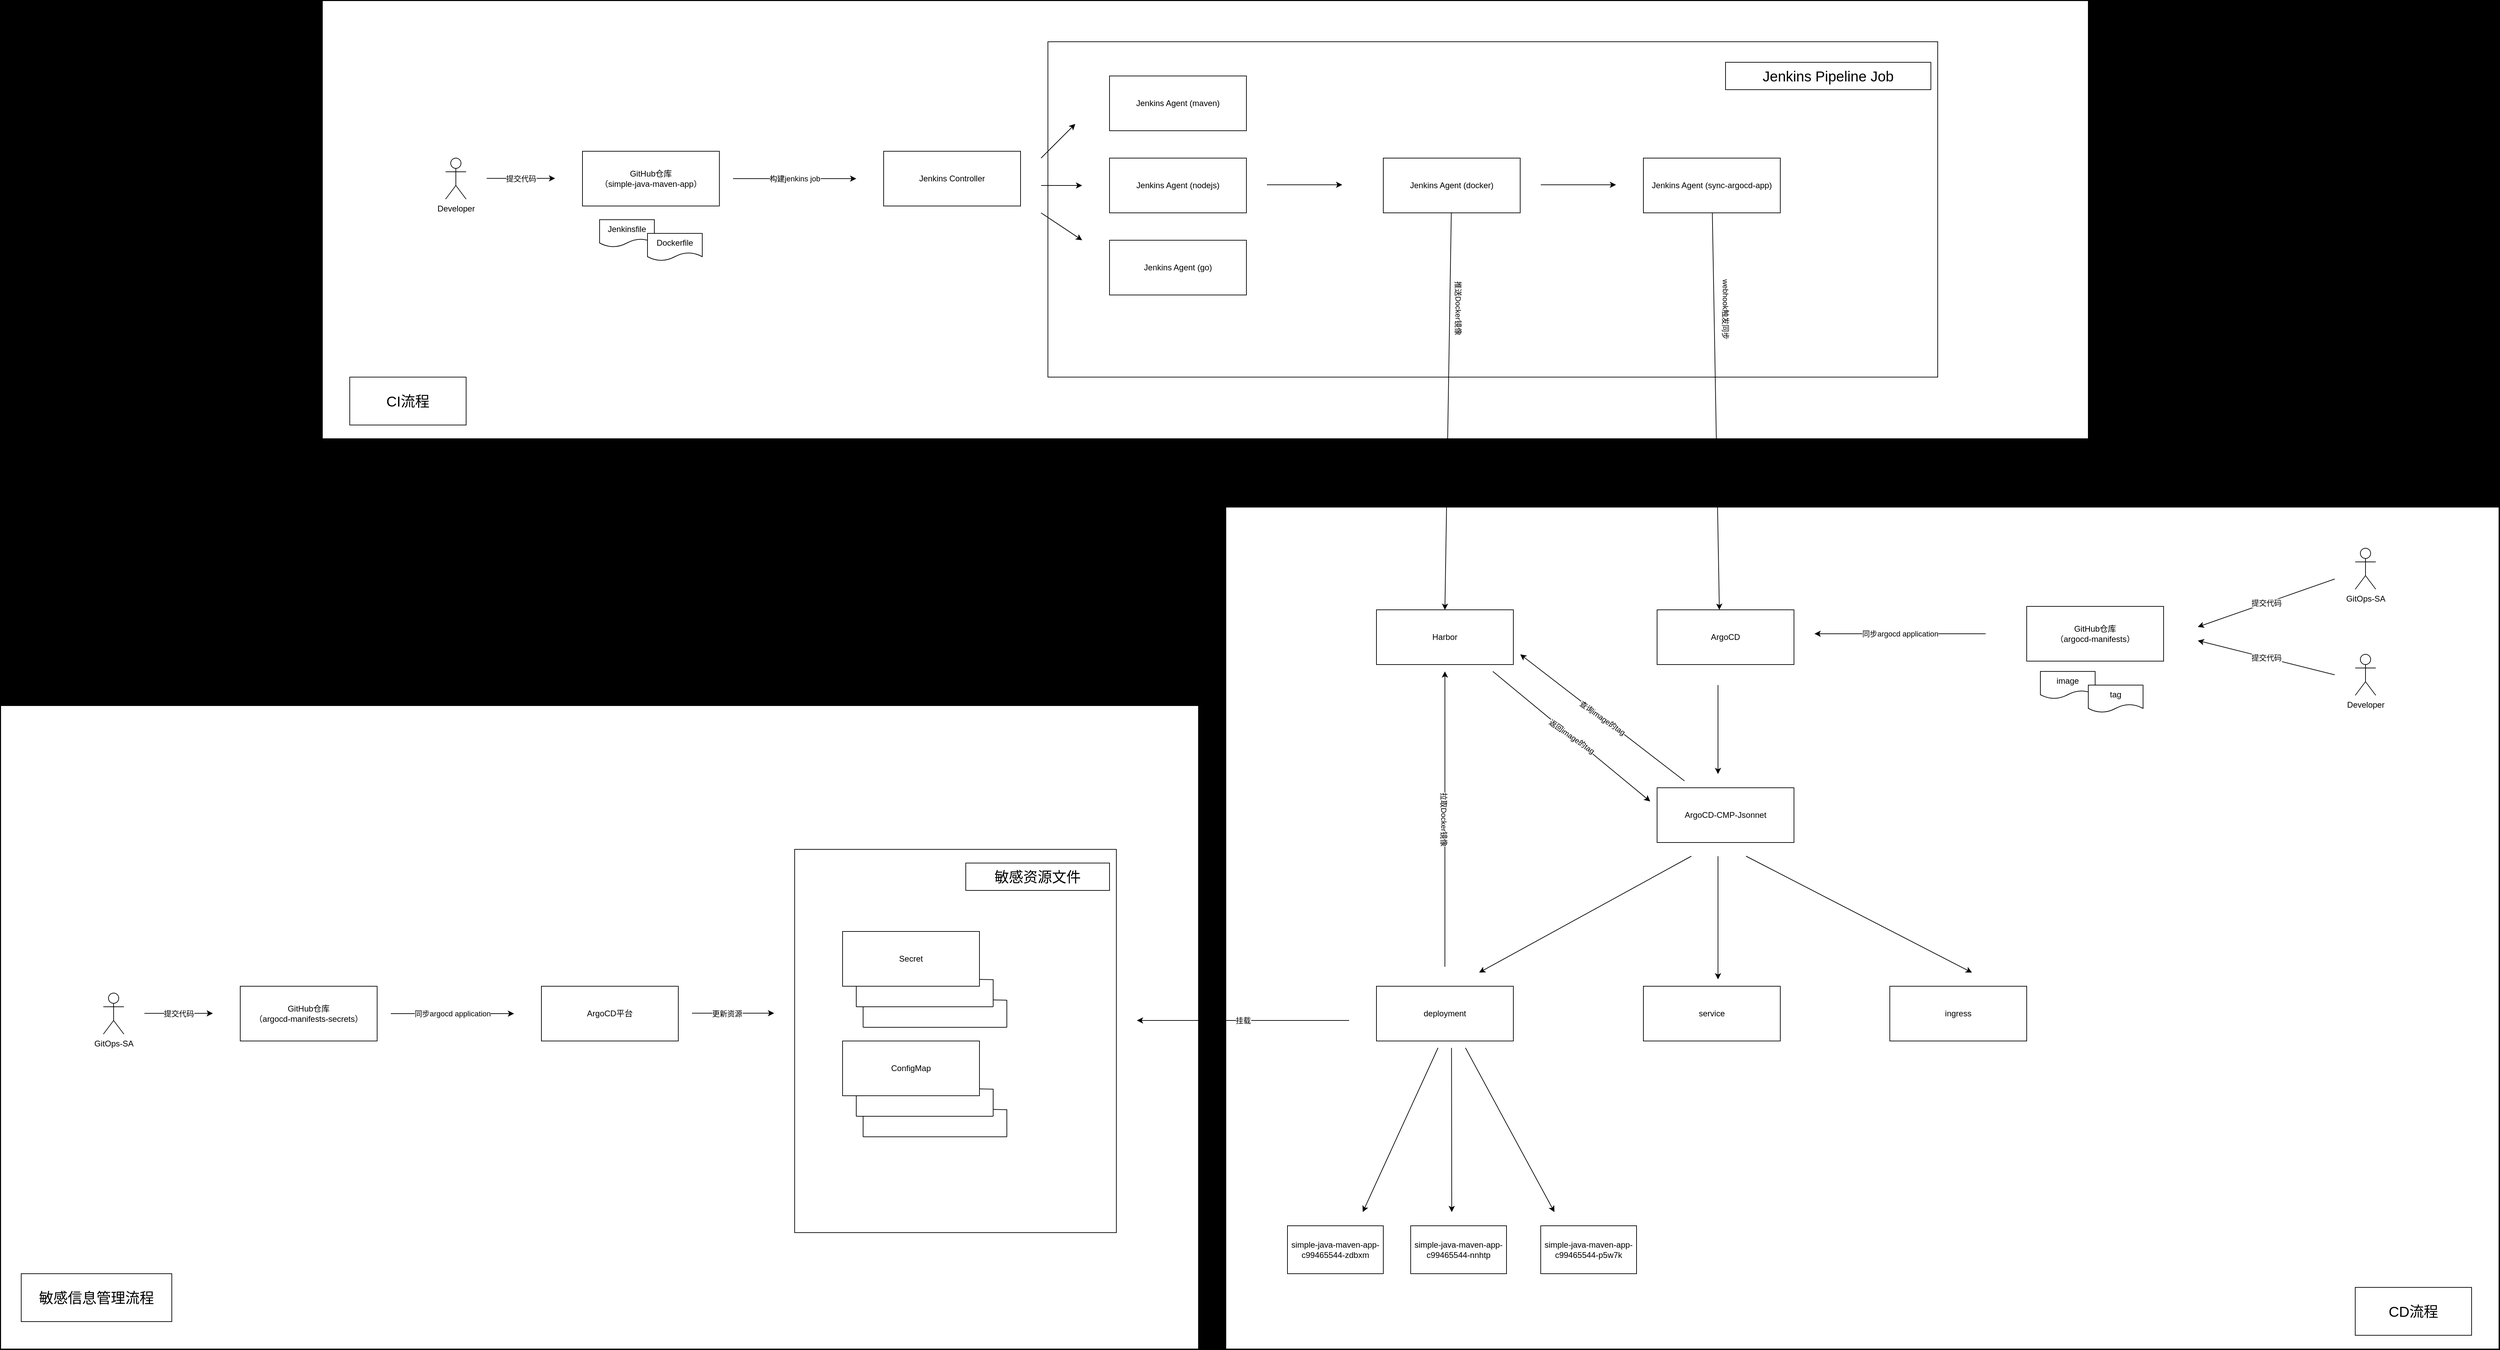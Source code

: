 <mxfile version="27.0.9">
  <diagram name="第 1 页" id="5HyX7SRCrdXtjMvmTIK7">
    <mxGraphModel dx="3178" dy="1848" grid="1" gridSize="10" guides="1" tooltips="1" connect="1" arrows="1" fold="1" page="1" pageScale="1" pageWidth="1920" pageHeight="1200" background="#000000" math="0" shadow="0">
      <root>
        <mxCell id="0" />
        <mxCell id="1" parent="0" />
        <mxCell id="itl_u60emXafwgLW5-W6-6" value="" style="rounded=0;whiteSpace=wrap;html=1;" vertex="1" parent="1">
          <mxGeometry x="80" y="1220" width="1750" height="940" as="geometry" />
        </mxCell>
        <mxCell id="itl_u60emXafwgLW5-W6-3" value="" style="rounded=0;whiteSpace=wrap;html=1;" vertex="1" parent="1">
          <mxGeometry x="1870" y="930" width="1860" height="1230" as="geometry" />
        </mxCell>
        <mxCell id="itl_u60emXafwgLW5-W6-1" value="" style="rounded=0;whiteSpace=wrap;html=1;" vertex="1" parent="1">
          <mxGeometry x="550" y="190" width="2580" height="640" as="geometry" />
        </mxCell>
        <mxCell id="Ol25Mjr4HjbO76KpwRX4-79" value="" style="rounded=0;whiteSpace=wrap;html=1;" parent="1" vertex="1">
          <mxGeometry x="1240" y="1430" width="470" height="560" as="geometry" />
        </mxCell>
        <mxCell id="Ol25Mjr4HjbO76KpwRX4-76" value="" style="rounded=0;whiteSpace=wrap;html=1;" parent="1" vertex="1">
          <mxGeometry x="1610" y="250" width="1300" height="490" as="geometry" />
        </mxCell>
        <mxCell id="HNAe3Z1kj6rOSVass_iy-4" value="GitHub仓库&lt;div&gt;（argocd-manifests-secrets）&lt;/div&gt;" style="rounded=0;whiteSpace=wrap;html=1;" parent="1" vertex="1">
          <mxGeometry x="430" y="1630" width="200" height="80" as="geometry" />
        </mxCell>
        <mxCell id="HNAe3Z1kj6rOSVass_iy-5" value="GitOps-SA" style="shape=umlActor;verticalLabelPosition=bottom;verticalAlign=top;html=1;outlineConnect=0;" parent="1" vertex="1">
          <mxGeometry x="230" y="1640" width="30" height="60" as="geometry" />
        </mxCell>
        <mxCell id="HNAe3Z1kj6rOSVass_iy-7" value="" style="endArrow=classic;html=1;rounded=0;" parent="1" edge="1">
          <mxGeometry relative="1" as="geometry">
            <mxPoint x="290" y="1669.66" as="sourcePoint" />
            <mxPoint x="390" y="1669.66" as="targetPoint" />
          </mxGeometry>
        </mxCell>
        <mxCell id="HNAe3Z1kj6rOSVass_iy-8" value="提交代码" style="edgeLabel;resizable=0;html=1;;align=center;verticalAlign=middle;" parent="HNAe3Z1kj6rOSVass_iy-7" connectable="0" vertex="1">
          <mxGeometry relative="1" as="geometry" />
        </mxCell>
        <mxCell id="HNAe3Z1kj6rOSVass_iy-10" value="" style="endArrow=classic;html=1;" parent="1" edge="1">
          <mxGeometry relative="1" as="geometry">
            <mxPoint x="650" y="1670" as="sourcePoint" />
            <mxPoint x="830" y="1670" as="targetPoint" />
          </mxGeometry>
        </mxCell>
        <mxCell id="HNAe3Z1kj6rOSVass_iy-11" value="同步argocd application" style="edgeLabel;resizable=0;html=1;;align=center;verticalAlign=middle;" parent="HNAe3Z1kj6rOSVass_iy-10" connectable="0" vertex="1">
          <mxGeometry relative="1" as="geometry" />
        </mxCell>
        <mxCell id="HNAe3Z1kj6rOSVass_iy-12" value="ArgoCD平台" style="rounded=0;whiteSpace=wrap;html=1;" parent="1" vertex="1">
          <mxGeometry x="870" y="1630" width="200" height="80" as="geometry" />
        </mxCell>
        <mxCell id="HNAe3Z1kj6rOSVass_iy-16" value="" style="endArrow=classic;html=1;rounded=0;" parent="1" edge="1">
          <mxGeometry width="50" height="50" relative="1" as="geometry">
            <mxPoint x="1090" y="1669.41" as="sourcePoint" />
            <mxPoint x="1210" y="1669.41" as="targetPoint" />
          </mxGeometry>
        </mxCell>
        <mxCell id="HNAe3Z1kj6rOSVass_iy-17" value="更新资源" style="edgeLabel;html=1;align=center;verticalAlign=middle;resizable=0;points=[];" parent="HNAe3Z1kj6rOSVass_iy-16" vertex="1" connectable="0">
          <mxGeometry x="-0.16" relative="1" as="geometry">
            <mxPoint as="offset" />
          </mxGeometry>
        </mxCell>
        <mxCell id="HNAe3Z1kj6rOSVass_iy-18" value="Secret" style="rounded=0;whiteSpace=wrap;html=1;" parent="1" vertex="1">
          <mxGeometry x="1310" y="1550" width="200" height="80" as="geometry" />
        </mxCell>
        <mxCell id="HNAe3Z1kj6rOSVass_iy-20" value="" style="endArrow=none;html=1;rounded=0;" parent="1" edge="1">
          <mxGeometry width="50" height="50" relative="1" as="geometry">
            <mxPoint x="1330" y="1660" as="sourcePoint" />
            <mxPoint x="1330" y="1630" as="targetPoint" />
          </mxGeometry>
        </mxCell>
        <mxCell id="HNAe3Z1kj6rOSVass_iy-23" value="" style="endArrow=none;html=1;rounded=0;" parent="1" edge="1">
          <mxGeometry width="50" height="50" relative="1" as="geometry">
            <mxPoint x="1530" y="1660" as="sourcePoint" />
            <mxPoint x="1530" y="1620" as="targetPoint" />
          </mxGeometry>
        </mxCell>
        <mxCell id="HNAe3Z1kj6rOSVass_iy-24" value="" style="endArrow=none;html=1;rounded=0;" parent="1" edge="1">
          <mxGeometry width="50" height="50" relative="1" as="geometry">
            <mxPoint x="1330" y="1660" as="sourcePoint" />
            <mxPoint x="1530" y="1660" as="targetPoint" />
            <Array as="points">
              <mxPoint x="1360" y="1660" />
            </Array>
          </mxGeometry>
        </mxCell>
        <mxCell id="HNAe3Z1kj6rOSVass_iy-25" value="" style="endArrow=none;html=1;rounded=0;" parent="1" edge="1">
          <mxGeometry width="50" height="50" relative="1" as="geometry">
            <mxPoint x="1510" y="1620" as="sourcePoint" />
            <mxPoint x="1530" y="1620.4" as="targetPoint" />
          </mxGeometry>
        </mxCell>
        <mxCell id="HNAe3Z1kj6rOSVass_iy-26" value="" style="endArrow=none;html=1;rounded=0;" parent="1" edge="1">
          <mxGeometry width="50" height="50" relative="1" as="geometry">
            <mxPoint x="1340" y="1690" as="sourcePoint" />
            <mxPoint x="1340" y="1660" as="targetPoint" />
          </mxGeometry>
        </mxCell>
        <mxCell id="HNAe3Z1kj6rOSVass_iy-27" value="" style="endArrow=none;html=1;rounded=0;" parent="1" edge="1">
          <mxGeometry width="50" height="50" relative="1" as="geometry">
            <mxPoint x="1340" y="1690" as="sourcePoint" />
            <mxPoint x="1550" y="1690" as="targetPoint" />
            <Array as="points">
              <mxPoint x="1370" y="1690" />
            </Array>
          </mxGeometry>
        </mxCell>
        <mxCell id="HNAe3Z1kj6rOSVass_iy-28" value="" style="endArrow=none;html=1;rounded=0;" parent="1" edge="1">
          <mxGeometry width="50" height="50" relative="1" as="geometry">
            <mxPoint x="1550" y="1690" as="sourcePoint" />
            <mxPoint x="1550" y="1650" as="targetPoint" />
          </mxGeometry>
        </mxCell>
        <mxCell id="HNAe3Z1kj6rOSVass_iy-29" value="" style="endArrow=none;html=1;rounded=0;" parent="1" edge="1">
          <mxGeometry width="50" height="50" relative="1" as="geometry">
            <mxPoint x="1530" y="1650" as="sourcePoint" />
            <mxPoint x="1550" y="1650.4" as="targetPoint" />
          </mxGeometry>
        </mxCell>
        <mxCell id="HNAe3Z1kj6rOSVass_iy-30" value="ConfigMap" style="rounded=0;whiteSpace=wrap;html=1;" parent="1" vertex="1">
          <mxGeometry x="1310" y="1710" width="200" height="80" as="geometry" />
        </mxCell>
        <mxCell id="HNAe3Z1kj6rOSVass_iy-31" value="" style="endArrow=none;html=1;rounded=0;" parent="1" edge="1">
          <mxGeometry width="50" height="50" relative="1" as="geometry">
            <mxPoint x="1330" y="1820" as="sourcePoint" />
            <mxPoint x="1330" y="1790" as="targetPoint" />
          </mxGeometry>
        </mxCell>
        <mxCell id="HNAe3Z1kj6rOSVass_iy-32" value="" style="endArrow=none;html=1;rounded=0;" parent="1" edge="1">
          <mxGeometry width="50" height="50" relative="1" as="geometry">
            <mxPoint x="1530" y="1820" as="sourcePoint" />
            <mxPoint x="1530" y="1780" as="targetPoint" />
          </mxGeometry>
        </mxCell>
        <mxCell id="HNAe3Z1kj6rOSVass_iy-33" value="" style="endArrow=none;html=1;rounded=0;" parent="1" edge="1">
          <mxGeometry width="50" height="50" relative="1" as="geometry">
            <mxPoint x="1330" y="1820" as="sourcePoint" />
            <mxPoint x="1530" y="1820" as="targetPoint" />
            <Array as="points">
              <mxPoint x="1360" y="1820" />
            </Array>
          </mxGeometry>
        </mxCell>
        <mxCell id="HNAe3Z1kj6rOSVass_iy-34" value="" style="endArrow=none;html=1;rounded=0;" parent="1" edge="1">
          <mxGeometry width="50" height="50" relative="1" as="geometry">
            <mxPoint x="1510" y="1780" as="sourcePoint" />
            <mxPoint x="1530" y="1780.4" as="targetPoint" />
          </mxGeometry>
        </mxCell>
        <mxCell id="HNAe3Z1kj6rOSVass_iy-35" value="" style="endArrow=none;html=1;rounded=0;" parent="1" edge="1">
          <mxGeometry width="50" height="50" relative="1" as="geometry">
            <mxPoint x="1340" y="1850" as="sourcePoint" />
            <mxPoint x="1340" y="1820" as="targetPoint" />
          </mxGeometry>
        </mxCell>
        <mxCell id="HNAe3Z1kj6rOSVass_iy-36" value="" style="endArrow=none;html=1;rounded=0;" parent="1" edge="1">
          <mxGeometry width="50" height="50" relative="1" as="geometry">
            <mxPoint x="1340" y="1850" as="sourcePoint" />
            <mxPoint x="1550" y="1850" as="targetPoint" />
            <Array as="points">
              <mxPoint x="1370" y="1850" />
            </Array>
          </mxGeometry>
        </mxCell>
        <mxCell id="HNAe3Z1kj6rOSVass_iy-37" value="" style="endArrow=none;html=1;rounded=0;" parent="1" edge="1">
          <mxGeometry width="50" height="50" relative="1" as="geometry">
            <mxPoint x="1550" y="1850" as="sourcePoint" />
            <mxPoint x="1550" y="1810" as="targetPoint" />
          </mxGeometry>
        </mxCell>
        <mxCell id="HNAe3Z1kj6rOSVass_iy-38" value="" style="endArrow=none;html=1;rounded=0;" parent="1" edge="1">
          <mxGeometry width="50" height="50" relative="1" as="geometry">
            <mxPoint x="1530" y="1810" as="sourcePoint" />
            <mxPoint x="1550" y="1810.4" as="targetPoint" />
          </mxGeometry>
        </mxCell>
        <mxCell id="HNAe3Z1kj6rOSVass_iy-39" value="GitHub仓库&lt;div&gt;（simple-java-maven-app）&lt;/div&gt;" style="rounded=0;whiteSpace=wrap;html=1;labelBackgroundColor=default;fontColor=default;" parent="1" vertex="1">
          <mxGeometry x="930" y="410" width="200" height="80" as="geometry" />
        </mxCell>
        <mxCell id="HNAe3Z1kj6rOSVass_iy-40" value="Developer" style="shape=umlActor;verticalLabelPosition=bottom;verticalAlign=top;html=1;outlineConnect=0;labelBackgroundColor=default;fontColor=default;" parent="1" vertex="1">
          <mxGeometry x="730" y="420" width="30" height="60" as="geometry" />
        </mxCell>
        <mxCell id="HNAe3Z1kj6rOSVass_iy-41" value="" style="endArrow=classic;html=1;rounded=0;labelBackgroundColor=default;fontColor=default;" parent="1" edge="1">
          <mxGeometry relative="1" as="geometry">
            <mxPoint x="790" y="449.66" as="sourcePoint" />
            <mxPoint x="890" y="449.66" as="targetPoint" />
          </mxGeometry>
        </mxCell>
        <mxCell id="HNAe3Z1kj6rOSVass_iy-42" value="提交代码" style="edgeLabel;resizable=0;html=1;;align=center;verticalAlign=middle;labelBackgroundColor=default;fontColor=default;" parent="HNAe3Z1kj6rOSVass_iy-41" connectable="0" vertex="1">
          <mxGeometry relative="1" as="geometry" />
        </mxCell>
        <mxCell id="HNAe3Z1kj6rOSVass_iy-44" value="" style="endArrow=classic;html=1;labelBackgroundColor=default;fontColor=default;" parent="1" edge="1">
          <mxGeometry relative="1" as="geometry">
            <mxPoint x="1150" y="450" as="sourcePoint" />
            <mxPoint x="1330" y="450" as="targetPoint" />
          </mxGeometry>
        </mxCell>
        <mxCell id="HNAe3Z1kj6rOSVass_iy-45" value="构建jenkins job" style="edgeLabel;resizable=0;html=1;;align=center;verticalAlign=middle;labelBackgroundColor=default;fontColor=default;" parent="HNAe3Z1kj6rOSVass_iy-44" connectable="0" vertex="1">
          <mxGeometry relative="1" as="geometry" />
        </mxCell>
        <mxCell id="HNAe3Z1kj6rOSVass_iy-46" value="Jenkins Controller" style="rounded=0;whiteSpace=wrap;html=1;labelBackgroundColor=default;fontColor=default;" parent="1" vertex="1">
          <mxGeometry x="1370" y="410" width="200" height="80" as="geometry" />
        </mxCell>
        <mxCell id="Ol25Mjr4HjbO76KpwRX4-1" value="Jenkins Agent (maven)" style="rounded=0;whiteSpace=wrap;html=1;labelBackgroundColor=default;fontColor=default;" parent="1" vertex="1">
          <mxGeometry x="1700" y="300" width="200" height="80" as="geometry" />
        </mxCell>
        <mxCell id="Ol25Mjr4HjbO76KpwRX4-2" value="Jenkins Agent (nodejs)" style="rounded=0;whiteSpace=wrap;html=1;labelBackgroundColor=default;fontColor=default;" parent="1" vertex="1">
          <mxGeometry x="1700" y="420" width="200" height="80" as="geometry" />
        </mxCell>
        <mxCell id="Ol25Mjr4HjbO76KpwRX4-3" value="Jenkins Agent (go)" style="rounded=0;whiteSpace=wrap;html=1;labelBackgroundColor=default;fontColor=default;" parent="1" vertex="1">
          <mxGeometry x="1700" y="540" width="200" height="80" as="geometry" />
        </mxCell>
        <mxCell id="Ol25Mjr4HjbO76KpwRX4-7" value="" style="endArrow=classic;html=1;rounded=0;" parent="1" edge="1">
          <mxGeometry width="50" height="50" relative="1" as="geometry">
            <mxPoint x="1600" y="420" as="sourcePoint" />
            <mxPoint x="1650" y="370" as="targetPoint" />
          </mxGeometry>
        </mxCell>
        <mxCell id="Ol25Mjr4HjbO76KpwRX4-8" value="" style="endArrow=classic;html=1;rounded=0;" parent="1" edge="1">
          <mxGeometry width="50" height="50" relative="1" as="geometry">
            <mxPoint x="1600" y="500" as="sourcePoint" />
            <mxPoint x="1660" y="540" as="targetPoint" />
          </mxGeometry>
        </mxCell>
        <mxCell id="Ol25Mjr4HjbO76KpwRX4-9" value="" style="endArrow=classic;html=1;rounded=0;" parent="1" edge="1">
          <mxGeometry width="50" height="50" relative="1" as="geometry">
            <mxPoint x="1600" y="460" as="sourcePoint" />
            <mxPoint x="1660" y="460" as="targetPoint" />
          </mxGeometry>
        </mxCell>
        <mxCell id="Ol25Mjr4HjbO76KpwRX4-11" value="" style="endArrow=classic;html=1;rounded=0;" parent="1" edge="1">
          <mxGeometry width="50" height="50" relative="1" as="geometry">
            <mxPoint x="1930" y="459" as="sourcePoint" />
            <mxPoint x="2040" y="459" as="targetPoint" />
          </mxGeometry>
        </mxCell>
        <mxCell id="Ol25Mjr4HjbO76KpwRX4-12" value="Jenkins Agent (docker)" style="rounded=0;whiteSpace=wrap;html=1;labelBackgroundColor=default;fontColor=default;" parent="1" vertex="1">
          <mxGeometry x="2100" y="420" width="200" height="80" as="geometry" />
        </mxCell>
        <mxCell id="Ol25Mjr4HjbO76KpwRX4-13" value="Jenkins Agent (sync-argocd-app)" style="rounded=0;whiteSpace=wrap;html=1;labelBackgroundColor=default;fontColor=default;" parent="1" vertex="1">
          <mxGeometry x="2480" y="420" width="200" height="80" as="geometry" />
        </mxCell>
        <mxCell id="Ol25Mjr4HjbO76KpwRX4-14" value="" style="endArrow=classic;html=1;rounded=0;" parent="1" edge="1">
          <mxGeometry width="50" height="50" relative="1" as="geometry">
            <mxPoint x="2330" y="459" as="sourcePoint" />
            <mxPoint x="2440" y="459" as="targetPoint" />
          </mxGeometry>
        </mxCell>
        <mxCell id="Ol25Mjr4HjbO76KpwRX4-21" value="" style="endArrow=classic;html=1;rounded=0;entryX=0.5;entryY=0;entryDx=0;entryDy=0;" parent="1" edge="1" target="Ol25Mjr4HjbO76KpwRX4-27" source="Ol25Mjr4HjbO76KpwRX4-12">
          <mxGeometry relative="1" as="geometry">
            <mxPoint x="2189.58" y="750" as="sourcePoint" />
            <mxPoint x="2190" y="1050" as="targetPoint" />
          </mxGeometry>
        </mxCell>
        <mxCell id="Ol25Mjr4HjbO76KpwRX4-22" value="推送Docker镜像" style="edgeLabel;resizable=0;html=1;;align=center;verticalAlign=middle;rotation=90;" parent="Ol25Mjr4HjbO76KpwRX4-21" connectable="0" vertex="1">
          <mxGeometry relative="1" as="geometry">
            <mxPoint x="15" y="-151" as="offset" />
          </mxGeometry>
        </mxCell>
        <mxCell id="Ol25Mjr4HjbO76KpwRX4-25" value="" style="endArrow=classic;html=1;rounded=0;" parent="1" edge="1" source="Ol25Mjr4HjbO76KpwRX4-13">
          <mxGeometry relative="1" as="geometry">
            <mxPoint x="2590" y="780" as="sourcePoint" />
            <mxPoint x="2591" y="1080" as="targetPoint" />
          </mxGeometry>
        </mxCell>
        <mxCell id="Ol25Mjr4HjbO76KpwRX4-26" value="webhook触发同步" style="edgeLabel;resizable=0;html=1;;align=center;verticalAlign=middle;rotation=90;" parent="Ol25Mjr4HjbO76KpwRX4-25" connectable="0" vertex="1">
          <mxGeometry relative="1" as="geometry">
            <mxPoint x="14" y="-150" as="offset" />
          </mxGeometry>
        </mxCell>
        <mxCell id="Ol25Mjr4HjbO76KpwRX4-27" value="Harbor" style="rounded=0;whiteSpace=wrap;html=1;labelBackgroundColor=default;fontColor=default;" parent="1" vertex="1">
          <mxGeometry x="2090" y="1080" width="200" height="80" as="geometry" />
        </mxCell>
        <mxCell id="Ol25Mjr4HjbO76KpwRX4-31" value="deployment" style="rounded=0;whiteSpace=wrap;html=1;labelBackgroundColor=default;fontColor=default;" parent="1" vertex="1">
          <mxGeometry x="2090" y="1630" width="200" height="80" as="geometry" />
        </mxCell>
        <mxCell id="Ol25Mjr4HjbO76KpwRX4-32" value="service" style="rounded=0;whiteSpace=wrap;html=1;labelBackgroundColor=default;fontColor=default;" parent="1" vertex="1">
          <mxGeometry x="2480" y="1630" width="200" height="80" as="geometry" />
        </mxCell>
        <mxCell id="Ol25Mjr4HjbO76KpwRX4-33" value="ingress" style="rounded=0;whiteSpace=wrap;html=1;labelBackgroundColor=default;fontColor=default;" parent="1" vertex="1">
          <mxGeometry x="2840" y="1630" width="200" height="80" as="geometry" />
        </mxCell>
        <mxCell id="Ol25Mjr4HjbO76KpwRX4-34" value="ArgoCD" style="rounded=0;whiteSpace=wrap;html=1;labelBackgroundColor=default;fontColor=default;" parent="1" vertex="1">
          <mxGeometry x="2500" y="1080" width="200" height="80" as="geometry" />
        </mxCell>
        <mxCell id="Ol25Mjr4HjbO76KpwRX4-35" value="挂载" style="endArrow=classic;html=1;rounded=0;" parent="1" edge="1">
          <mxGeometry relative="1" as="geometry">
            <mxPoint x="2050" y="1680" as="sourcePoint" />
            <mxPoint x="1740" y="1680" as="targetPoint" />
          </mxGeometry>
        </mxCell>
        <mxCell id="Ol25Mjr4HjbO76KpwRX4-38" value="" style="endArrow=classic;html=1;rounded=0;" parent="1" edge="1">
          <mxGeometry width="50" height="50" relative="1" as="geometry">
            <mxPoint x="2199.66" y="1720" as="sourcePoint" />
            <mxPoint x="2200" y="1960" as="targetPoint" />
          </mxGeometry>
        </mxCell>
        <mxCell id="Ol25Mjr4HjbO76KpwRX4-39" value="" style="endArrow=classic;html=1;rounded=0;" parent="1" edge="1">
          <mxGeometry width="50" height="50" relative="1" as="geometry">
            <mxPoint x="2180" y="1720" as="sourcePoint" />
            <mxPoint x="2070" y="1960" as="targetPoint" />
          </mxGeometry>
        </mxCell>
        <mxCell id="Ol25Mjr4HjbO76KpwRX4-40" value="" style="endArrow=classic;html=1;rounded=0;" parent="1" edge="1">
          <mxGeometry width="50" height="50" relative="1" as="geometry">
            <mxPoint x="2220" y="1720" as="sourcePoint" />
            <mxPoint x="2350" y="1960" as="targetPoint" />
          </mxGeometry>
        </mxCell>
        <mxCell id="Ol25Mjr4HjbO76KpwRX4-41" value="simple-java-maven-app-c99465544-zdbxm" style="rounded=0;whiteSpace=wrap;html=1;labelBackgroundColor=default;fontColor=default;" parent="1" vertex="1">
          <mxGeometry x="1960" y="1980" width="140" height="70" as="geometry" />
        </mxCell>
        <mxCell id="Ol25Mjr4HjbO76KpwRX4-42" value="simple-java-maven-app-c99465544-nnhtp" style="rounded=0;whiteSpace=wrap;html=1;labelBackgroundColor=default;fontColor=default;" parent="1" vertex="1">
          <mxGeometry x="2140" y="1980" width="140" height="70" as="geometry" />
        </mxCell>
        <mxCell id="Ol25Mjr4HjbO76KpwRX4-43" value="simple-java-maven-app-c99465544-p5w7k" style="rounded=0;whiteSpace=wrap;html=1;labelBackgroundColor=default;fontColor=default;" parent="1" vertex="1">
          <mxGeometry x="2330" y="1980" width="140" height="70" as="geometry" />
        </mxCell>
        <mxCell id="Ol25Mjr4HjbO76KpwRX4-44" value="ArgoCD-CMP-Jsonnet" style="rounded=0;whiteSpace=wrap;html=1;labelBackgroundColor=default;fontColor=default;" parent="1" vertex="1">
          <mxGeometry x="2500" y="1340" width="200" height="80" as="geometry" />
        </mxCell>
        <mxCell id="Ol25Mjr4HjbO76KpwRX4-45" value="" style="endArrow=classic;html=1;rounded=0;" parent="1" edge="1">
          <mxGeometry width="50" height="50" relative="1" as="geometry">
            <mxPoint x="2550" y="1440" as="sourcePoint" />
            <mxPoint x="2240" y="1610" as="targetPoint" />
          </mxGeometry>
        </mxCell>
        <mxCell id="Ol25Mjr4HjbO76KpwRX4-46" value="" style="endArrow=classic;html=1;rounded=0;" parent="1" edge="1">
          <mxGeometry width="50" height="50" relative="1" as="geometry">
            <mxPoint x="2589" y="1440" as="sourcePoint" />
            <mxPoint x="2589" y="1620" as="targetPoint" />
          </mxGeometry>
        </mxCell>
        <mxCell id="Ol25Mjr4HjbO76KpwRX4-47" value="" style="endArrow=classic;html=1;rounded=0;" parent="1" edge="1">
          <mxGeometry width="50" height="50" relative="1" as="geometry">
            <mxPoint x="2630" y="1440" as="sourcePoint" />
            <mxPoint x="2960" y="1610" as="targetPoint" />
          </mxGeometry>
        </mxCell>
        <mxCell id="Ol25Mjr4HjbO76KpwRX4-48" value="" style="endArrow=classic;html=1;rounded=0;" parent="1" edge="1">
          <mxGeometry width="50" height="50" relative="1" as="geometry">
            <mxPoint x="2589" y="1190" as="sourcePoint" />
            <mxPoint x="2589" y="1320" as="targetPoint" />
          </mxGeometry>
        </mxCell>
        <mxCell id="Ol25Mjr4HjbO76KpwRX4-49" value="Jenkinsfile" style="shape=document;whiteSpace=wrap;html=1;boundedLbl=1;" parent="1" vertex="1">
          <mxGeometry x="955" y="510" width="80" height="40" as="geometry" />
        </mxCell>
        <mxCell id="Ol25Mjr4HjbO76KpwRX4-51" value="Dockerfile" style="shape=document;whiteSpace=wrap;html=1;boundedLbl=1;" parent="1" vertex="1">
          <mxGeometry x="1025" y="530" width="80" height="40" as="geometry" />
        </mxCell>
        <mxCell id="Ol25Mjr4HjbO76KpwRX4-55" value="" style="endArrow=classic;html=1;rounded=0;entryX=0.5;entryY=0;entryDx=0;entryDy=0;" parent="1" edge="1">
          <mxGeometry relative="1" as="geometry">
            <mxPoint x="2190" y="1601.5" as="sourcePoint" />
            <mxPoint x="2190" y="1170" as="targetPoint" />
          </mxGeometry>
        </mxCell>
        <mxCell id="Ol25Mjr4HjbO76KpwRX4-56" value="拉取Docker镜像" style="edgeLabel;resizable=0;html=1;;align=center;verticalAlign=middle;rotation=90;" parent="Ol25Mjr4HjbO76KpwRX4-55" connectable="0" vertex="1">
          <mxGeometry relative="1" as="geometry">
            <mxPoint x="-1" as="offset" />
          </mxGeometry>
        </mxCell>
        <mxCell id="Ol25Mjr4HjbO76KpwRX4-57" value="GitHub仓库&lt;div&gt;（argocd-manifests）&lt;/div&gt;" style="rounded=0;whiteSpace=wrap;html=1;" parent="1" vertex="1">
          <mxGeometry x="3040" y="1075" width="200" height="80" as="geometry" />
        </mxCell>
        <mxCell id="Ol25Mjr4HjbO76KpwRX4-58" value="GitOps-SA" style="shape=umlActor;verticalLabelPosition=bottom;verticalAlign=top;html=1;outlineConnect=0;" parent="1" vertex="1">
          <mxGeometry x="3520" y="990" width="30" height="60" as="geometry" />
        </mxCell>
        <mxCell id="Ol25Mjr4HjbO76KpwRX4-59" value="" style="endArrow=classic;html=1;rounded=0;" parent="1" edge="1">
          <mxGeometry relative="1" as="geometry">
            <mxPoint x="3490" y="1035" as="sourcePoint" />
            <mxPoint x="3290" y="1105" as="targetPoint" />
          </mxGeometry>
        </mxCell>
        <mxCell id="Ol25Mjr4HjbO76KpwRX4-60" value="提交代码" style="edgeLabel;resizable=0;html=1;;align=center;verticalAlign=middle;" parent="Ol25Mjr4HjbO76KpwRX4-59" connectable="0" vertex="1">
          <mxGeometry relative="1" as="geometry" />
        </mxCell>
        <mxCell id="Ol25Mjr4HjbO76KpwRX4-62" value="" style="endArrow=classic;html=1;" parent="1" edge="1">
          <mxGeometry relative="1" as="geometry">
            <mxPoint x="2980" y="1115" as="sourcePoint" />
            <mxPoint x="2730" y="1115" as="targetPoint" />
          </mxGeometry>
        </mxCell>
        <mxCell id="Ol25Mjr4HjbO76KpwRX4-63" value="同步argocd application" style="edgeLabel;resizable=0;html=1;;align=center;verticalAlign=middle;" parent="Ol25Mjr4HjbO76KpwRX4-62" connectable="0" vertex="1">
          <mxGeometry relative="1" as="geometry" />
        </mxCell>
        <mxCell id="Ol25Mjr4HjbO76KpwRX4-64" value="Developer" style="shape=umlActor;verticalLabelPosition=bottom;verticalAlign=top;html=1;outlineConnect=0;" parent="1" vertex="1">
          <mxGeometry x="3520" y="1145" width="30" height="60" as="geometry" />
        </mxCell>
        <mxCell id="Ol25Mjr4HjbO76KpwRX4-65" value="" style="endArrow=classic;html=1;rounded=0;" parent="1" edge="1">
          <mxGeometry relative="1" as="geometry">
            <mxPoint x="3490" y="1175" as="sourcePoint" />
            <mxPoint x="3290" y="1125" as="targetPoint" />
          </mxGeometry>
        </mxCell>
        <mxCell id="Ol25Mjr4HjbO76KpwRX4-66" value="提交代码" style="edgeLabel;resizable=0;html=1;;align=center;verticalAlign=middle;" parent="Ol25Mjr4HjbO76KpwRX4-65" connectable="0" vertex="1">
          <mxGeometry relative="1" as="geometry" />
        </mxCell>
        <mxCell id="Ol25Mjr4HjbO76KpwRX4-68" value="image" style="shape=document;whiteSpace=wrap;html=1;boundedLbl=1;" parent="1" vertex="1">
          <mxGeometry x="3060" y="1170" width="80" height="40" as="geometry" />
        </mxCell>
        <mxCell id="Ol25Mjr4HjbO76KpwRX4-69" value="tag" style="shape=document;whiteSpace=wrap;html=1;boundedLbl=1;" parent="1" vertex="1">
          <mxGeometry x="3130" y="1190" width="80" height="40" as="geometry" />
        </mxCell>
        <mxCell id="Ol25Mjr4HjbO76KpwRX4-72" value="" style="endArrow=classic;html=1;rounded=0;" parent="1" edge="1">
          <mxGeometry relative="1" as="geometry">
            <mxPoint x="2540" y="1330" as="sourcePoint" />
            <mxPoint x="2300" y="1145" as="targetPoint" />
          </mxGeometry>
        </mxCell>
        <mxCell id="Ol25Mjr4HjbO76KpwRX4-73" value="查询image的tag" style="edgeLabel;resizable=0;html=1;;align=center;verticalAlign=middle;rotation=35;" parent="Ol25Mjr4HjbO76KpwRX4-72" connectable="0" vertex="1">
          <mxGeometry relative="1" as="geometry" />
        </mxCell>
        <mxCell id="Ol25Mjr4HjbO76KpwRX4-74" value="" style="endArrow=classic;html=1;rounded=0;" parent="1" edge="1">
          <mxGeometry relative="1" as="geometry">
            <mxPoint x="2260" y="1170" as="sourcePoint" />
            <mxPoint x="2490" y="1360" as="targetPoint" />
          </mxGeometry>
        </mxCell>
        <mxCell id="Ol25Mjr4HjbO76KpwRX4-75" value="返回image的tag" style="edgeLabel;resizable=0;html=1;;align=center;verticalAlign=middle;rotation=35;" parent="Ol25Mjr4HjbO76KpwRX4-74" connectable="0" vertex="1">
          <mxGeometry relative="1" as="geometry" />
        </mxCell>
        <mxCell id="Ol25Mjr4HjbO76KpwRX4-78" value="&lt;font style=&quot;font-size: 21px;&quot;&gt;Jenkins Pipeline Job&lt;/font&gt;" style="text;html=1;align=center;verticalAlign=middle;whiteSpace=wrap;rounded=0;strokeColor=default;" parent="1" vertex="1">
          <mxGeometry x="2600" y="280" width="300" height="40" as="geometry" />
        </mxCell>
        <mxCell id="Ol25Mjr4HjbO76KpwRX4-80" value="&lt;font style=&quot;font-size: 21px;&quot;&gt;敏感资源文件&lt;/font&gt;" style="text;html=1;align=center;verticalAlign=middle;whiteSpace=wrap;rounded=0;strokeColor=default;" parent="1" vertex="1">
          <mxGeometry x="1490" y="1450" width="210" height="40" as="geometry" />
        </mxCell>
        <mxCell id="itl_u60emXafwgLW5-W6-2" value="&lt;font style=&quot;font-size: 21px;&quot;&gt;CI流程&lt;/font&gt;" style="text;html=1;align=center;verticalAlign=middle;whiteSpace=wrap;rounded=0;strokeColor=default;" vertex="1" parent="1">
          <mxGeometry x="590" y="740" width="170" height="70" as="geometry" />
        </mxCell>
        <mxCell id="itl_u60emXafwgLW5-W6-4" value="&lt;font style=&quot;font-size: 21px;&quot;&gt;CD流程&lt;/font&gt;" style="text;html=1;align=center;verticalAlign=middle;whiteSpace=wrap;rounded=0;strokeColor=default;" vertex="1" parent="1">
          <mxGeometry x="3520" y="2070" width="170" height="70" as="geometry" />
        </mxCell>
        <mxCell id="itl_u60emXafwgLW5-W6-7" value="&lt;font style=&quot;font-size: 21px;&quot;&gt;敏感信息管理流程&lt;/font&gt;" style="text;html=1;align=center;verticalAlign=middle;whiteSpace=wrap;rounded=0;strokeColor=default;" vertex="1" parent="1">
          <mxGeometry x="110" y="2050" width="220" height="70" as="geometry" />
        </mxCell>
        <mxCell id="itl_u60emXafwgLW5-W6-8" value="&lt;h1 style=&quot;margin-top: 0px;&quot;&gt;&lt;font style=&quot;font-size: 32px;&quot;&gt;标题：IDC私有云CICD流程图&lt;/font&gt;&lt;/h1&gt;&lt;div&gt;&lt;font style=&quot;font-size: 32px;&quot;&gt;作者：汪浩浩&lt;/font&gt;&lt;/div&gt;&lt;div&gt;&lt;span style=&quot;font-size: 32px;&quot;&gt;邮箱：whh881114@gamil.com&lt;/span&gt;&lt;/div&gt;&lt;div&gt;&lt;span style=&quot;font-size: 32px;&quot;&gt;创建时间：2025/05/31&lt;/span&gt;&lt;/div&gt;&lt;div&gt;&lt;span style=&quot;font-size: 32px;&quot;&gt;修改时间：2025/05/31&lt;/span&gt;&lt;/div&gt;&lt;div&gt;&lt;br&gt;&lt;/div&gt;" style="text;html=1;whiteSpace=wrap;overflow=hidden;rounded=0;strokeColor=default;" vertex="1" parent="1">
          <mxGeometry x="80" y="910" width="540" height="230" as="geometry" />
        </mxCell>
      </root>
    </mxGraphModel>
  </diagram>
</mxfile>
